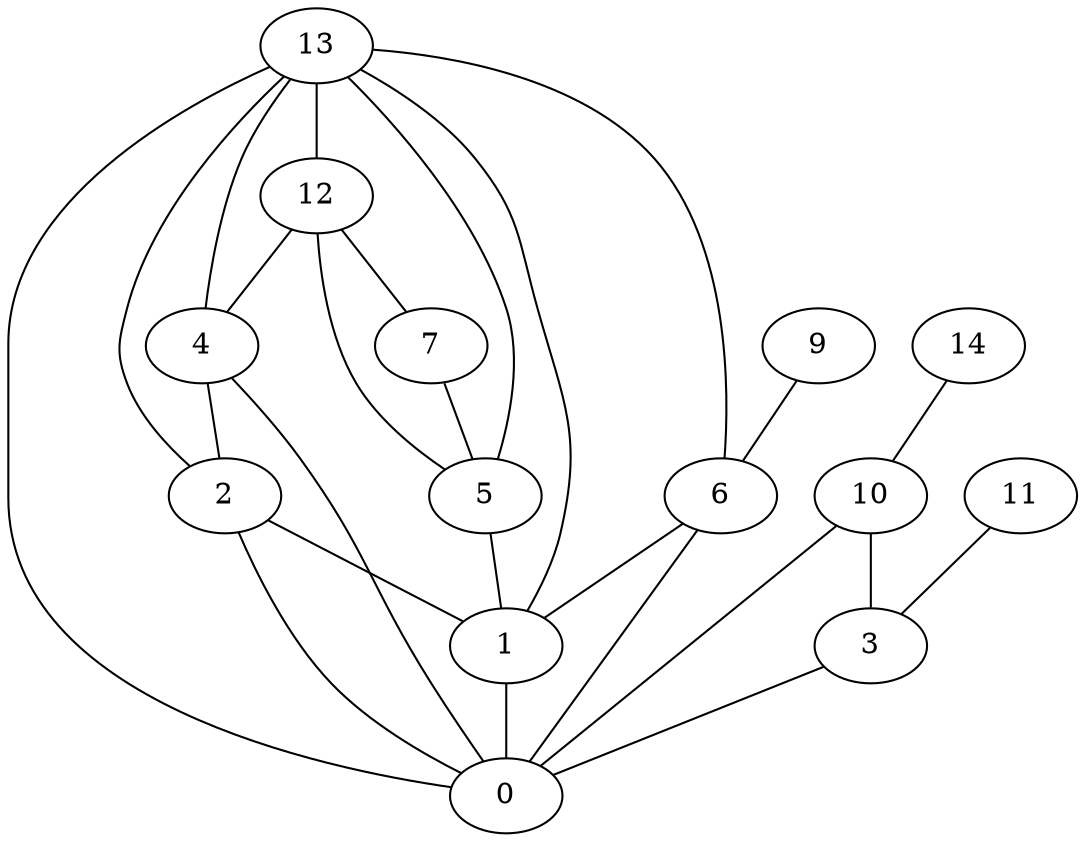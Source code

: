 digraph "sensornet-topology" {
label = "";
rankdir="BT";"0"->"1" [arrowhead = "both"] 
"0"->"2" [arrowhead = "both"] 
"0"->"3" [arrowhead = "both"] 
"0"->"4" [arrowhead = "both"] 
"0"->"6" [arrowhead = "both"] 
"0"->"10" [arrowhead = "both"] 
"0"->"13" [arrowhead = "both"] 
"1"->"2" [arrowhead = "both"] 
"1"->"5" [arrowhead = "both"] 
"1"->"6" [arrowhead = "both"] 
"1"->"13" [arrowhead = "both"] 
"2"->"4" [arrowhead = "both"] 
"2"->"13" [arrowhead = "both"] 
"3"->"10" [arrowhead = "both"] 
"3"->"11" [arrowhead = "both"] 
"4"->"12" [arrowhead = "both"] 
"4"->"13" [arrowhead = "both"] 
"5"->"7" [arrowhead = "both"] 
"5"->"12" [arrowhead = "both"] 
"5"->"13" [arrowhead = "both"] 
"6"->"9" [arrowhead = "both"] 
"6"->"13" [arrowhead = "both"] 
"7"->"12" [arrowhead = "both"] 
"10"->"14" [arrowhead = "both"] 
"12"->"13" [arrowhead = "both"] 
}